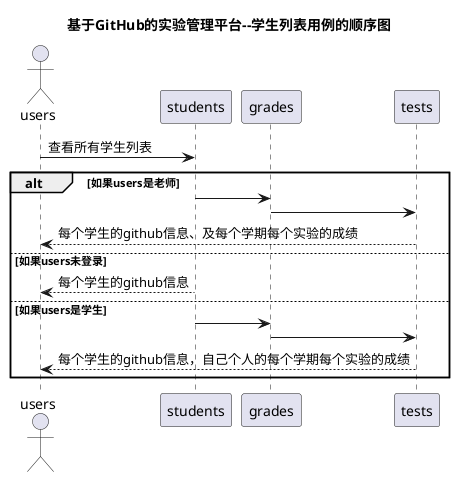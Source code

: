 @startuml
title 基于GitHub的实验管理平台--学生列表用例的顺序图
actor users
users -> students: 查看所有学生列表
alt 如果users是老师
	students -> grades
	grades -> tests
	tests --> users:每个学生的github信息、及每个学期每个实验的成绩
else 如果users未登录
    students --> users:每个学生的github信息
else 如果users是学生
    students -> grades
	grades -> tests
	tests --> users:每个学生的github信息，自己个人的每个学期每个实验的成绩
end

@enduml